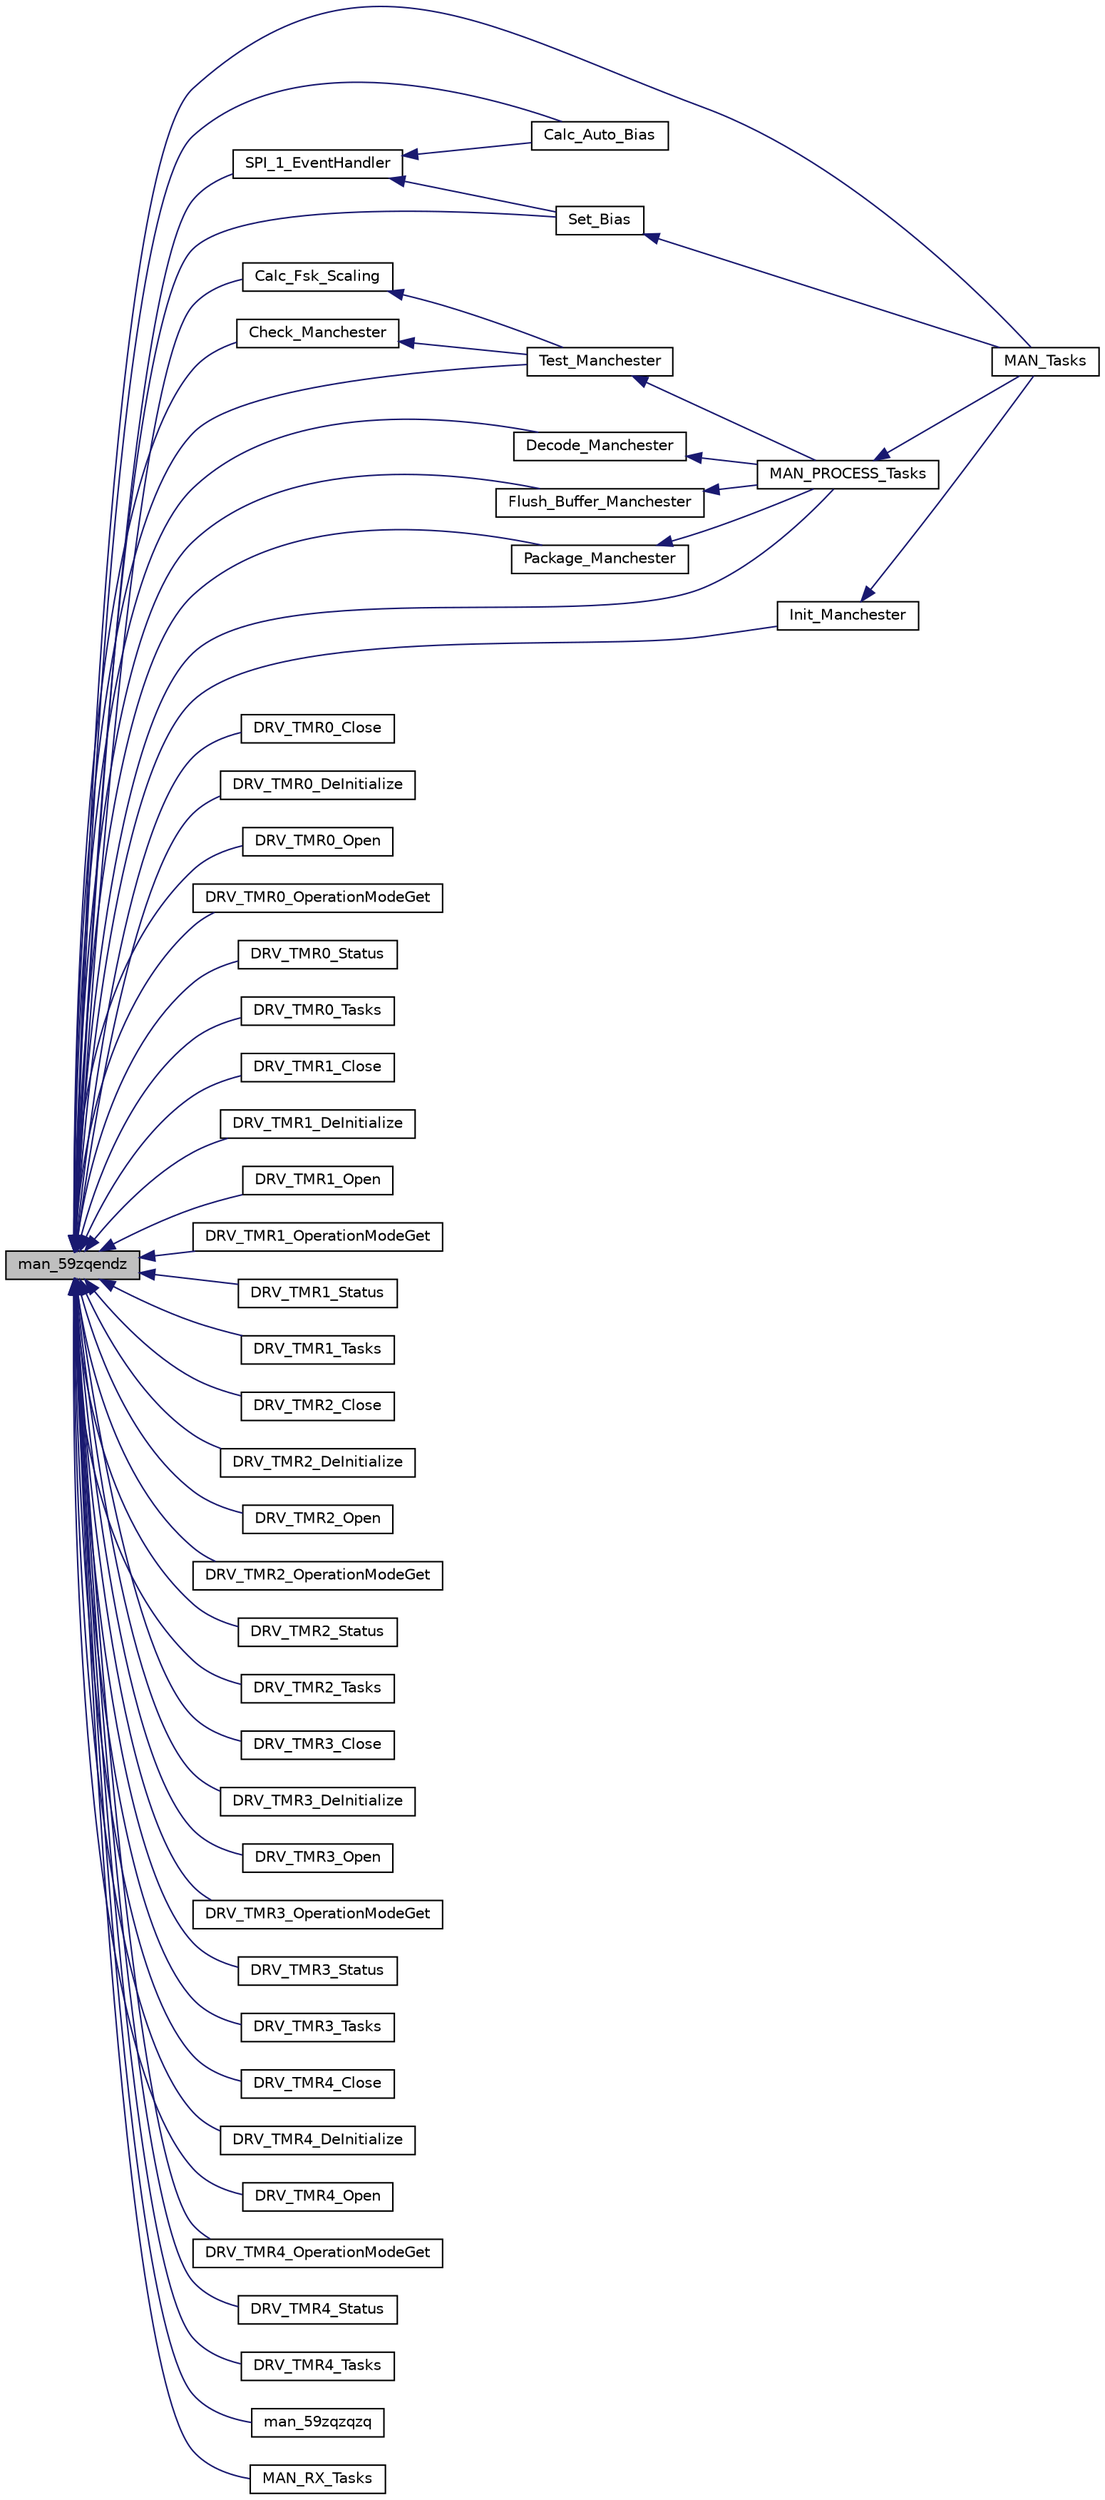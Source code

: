 digraph "man_59zqendz"
{
  edge [fontname="Helvetica",fontsize="10",labelfontname="Helvetica",labelfontsize="10"];
  node [fontname="Helvetica",fontsize="10",shape=record];
  rankdir="LR";
  Node695 [label="man_59zqendz",height=0.2,width=0.4,color="black", fillcolor="grey75", style="filled", fontcolor="black"];
  Node695 -> Node696 [dir="back",color="midnightblue",fontsize="10",style="solid",fontname="Helvetica"];
  Node696 [label="Calc_Auto_Bias",height=0.2,width=0.4,color="black", fillcolor="white", style="filled",URL="$man_8h.html#a79c8991934c8f0d67abdbe2b4f26e592"];
  Node695 -> Node697 [dir="back",color="midnightblue",fontsize="10",style="solid",fontname="Helvetica"];
  Node697 [label="Calc_Fsk_Scaling",height=0.2,width=0.4,color="black", fillcolor="white", style="filled",URL="$inszt__man_8c.html#a82d3433cbecf243a28310018045ecde7"];
  Node697 -> Node698 [dir="back",color="midnightblue",fontsize="10",style="solid",fontname="Helvetica"];
  Node698 [label="Test_Manchester",height=0.2,width=0.4,color="black", fillcolor="white", style="filled",URL="$inszt__man_8c.html#a58180a4bddf2eb82b49ce86257a95346"];
  Node698 -> Node699 [dir="back",color="midnightblue",fontsize="10",style="solid",fontname="Helvetica"];
  Node699 [label="MAN_PROCESS_Tasks",height=0.2,width=0.4,color="black", fillcolor="white", style="filled",URL="$inszt__man_8c.html#a48e348dab43f9719d4c7f62dcdc91ccf"];
  Node699 -> Node700 [dir="back",color="midnightblue",fontsize="10",style="solid",fontname="Helvetica"];
  Node700 [label="MAN_Tasks",height=0.2,width=0.4,color="black", fillcolor="white", style="filled",URL="$man_8h.html#aee1e768706fd21921cca7b874ff4f232"];
  Node695 -> Node701 [dir="back",color="midnightblue",fontsize="10",style="solid",fontname="Helvetica"];
  Node701 [label="Check_Manchester",height=0.2,width=0.4,color="black", fillcolor="white", style="filled",URL="$inszt__man_8c.html#a653be1ca5b495ee295bde5bd931266bb"];
  Node701 -> Node698 [dir="back",color="midnightblue",fontsize="10",style="solid",fontname="Helvetica"];
  Node695 -> Node702 [dir="back",color="midnightblue",fontsize="10",style="solid",fontname="Helvetica"];
  Node702 [label="Decode_Manchester",height=0.2,width=0.4,color="black", fillcolor="white", style="filled",URL="$inszt__man_8c.html#a13522a68ae4202d7ad7f75781262684f"];
  Node702 -> Node699 [dir="back",color="midnightblue",fontsize="10",style="solid",fontname="Helvetica"];
  Node695 -> Node703 [dir="back",color="midnightblue",fontsize="10",style="solid",fontname="Helvetica"];
  Node703 [label="DRV_TMR0_Close",height=0.2,width=0.4,color="black", fillcolor="white", style="filled",URL="$inszt__man_8c.html#a32eae35a1e64a44969e70c746ec9cdc2"];
  Node695 -> Node704 [dir="back",color="midnightblue",fontsize="10",style="solid",fontname="Helvetica"];
  Node704 [label="DRV_TMR0_DeInitialize",height=0.2,width=0.4,color="black", fillcolor="white", style="filled",URL="$inszt__man_8c.html#ac35e22ce2277246569aa15a0142f42de"];
  Node695 -> Node705 [dir="back",color="midnightblue",fontsize="10",style="solid",fontname="Helvetica"];
  Node705 [label="DRV_TMR0_Open",height=0.2,width=0.4,color="black", fillcolor="white", style="filled",URL="$inszt__man_8c.html#a6185be0b1acc5308100e9c168c6d9882"];
  Node695 -> Node706 [dir="back",color="midnightblue",fontsize="10",style="solid",fontname="Helvetica"];
  Node706 [label="DRV_TMR0_OperationModeGet",height=0.2,width=0.4,color="black", fillcolor="white", style="filled",URL="$inszt__man_8c.html#a75154e72363837310412c5f0f77ca99b"];
  Node695 -> Node707 [dir="back",color="midnightblue",fontsize="10",style="solid",fontname="Helvetica"];
  Node707 [label="DRV_TMR0_Status",height=0.2,width=0.4,color="black", fillcolor="white", style="filled",URL="$inszt__man_8c.html#aa0b45abb3787c0b80fba63077983fda6"];
  Node695 -> Node708 [dir="back",color="midnightblue",fontsize="10",style="solid",fontname="Helvetica"];
  Node708 [label="DRV_TMR0_Tasks",height=0.2,width=0.4,color="black", fillcolor="white", style="filled",URL="$inszt__man_8c.html#a074ed24077060483c762988f726d23e9"];
  Node695 -> Node709 [dir="back",color="midnightblue",fontsize="10",style="solid",fontname="Helvetica"];
  Node709 [label="DRV_TMR1_Close",height=0.2,width=0.4,color="black", fillcolor="white", style="filled",URL="$inszt__man_8c.html#a6a5cde4bb2a1f040394eff6085aa1d59"];
  Node695 -> Node710 [dir="back",color="midnightblue",fontsize="10",style="solid",fontname="Helvetica"];
  Node710 [label="DRV_TMR1_DeInitialize",height=0.2,width=0.4,color="black", fillcolor="white", style="filled",URL="$inszt__man_8c.html#abf7739f5097a1ceff5268ea070a35c9e"];
  Node695 -> Node711 [dir="back",color="midnightblue",fontsize="10",style="solid",fontname="Helvetica"];
  Node711 [label="DRV_TMR1_Open",height=0.2,width=0.4,color="black", fillcolor="white", style="filled",URL="$inszt__man_8c.html#ac23662f1a2e62aff3d8576b4fb403b5e"];
  Node695 -> Node712 [dir="back",color="midnightblue",fontsize="10",style="solid",fontname="Helvetica"];
  Node712 [label="DRV_TMR1_OperationModeGet",height=0.2,width=0.4,color="black", fillcolor="white", style="filled",URL="$inszt__man_8c.html#a2ddcb52c248a14db2f5d3cc2b8396b4d"];
  Node695 -> Node713 [dir="back",color="midnightblue",fontsize="10",style="solid",fontname="Helvetica"];
  Node713 [label="DRV_TMR1_Status",height=0.2,width=0.4,color="black", fillcolor="white", style="filled",URL="$inszt__man_8c.html#af0b509a65d0cc40830845f905e72f383"];
  Node695 -> Node714 [dir="back",color="midnightblue",fontsize="10",style="solid",fontname="Helvetica"];
  Node714 [label="DRV_TMR1_Tasks",height=0.2,width=0.4,color="black", fillcolor="white", style="filled",URL="$inszt__man_8c.html#a0c01e1083b80ad88b2bc0fae758b1f0e"];
  Node695 -> Node715 [dir="back",color="midnightblue",fontsize="10",style="solid",fontname="Helvetica"];
  Node715 [label="DRV_TMR2_Close",height=0.2,width=0.4,color="black", fillcolor="white", style="filled",URL="$inszt__man_8c.html#a5ad44e5f36f8a566c396331e7c08c15d"];
  Node695 -> Node716 [dir="back",color="midnightblue",fontsize="10",style="solid",fontname="Helvetica"];
  Node716 [label="DRV_TMR2_DeInitialize",height=0.2,width=0.4,color="black", fillcolor="white", style="filled",URL="$inszt__man_8c.html#a0aa800750e31f5d3aea0afcd7faa41fe"];
  Node695 -> Node717 [dir="back",color="midnightblue",fontsize="10",style="solid",fontname="Helvetica"];
  Node717 [label="DRV_TMR2_Open",height=0.2,width=0.4,color="black", fillcolor="white", style="filled",URL="$inszt__man_8c.html#ae3ec2e7d926f1dfcf4d5b4ec3f4452b1"];
  Node695 -> Node718 [dir="back",color="midnightblue",fontsize="10",style="solid",fontname="Helvetica"];
  Node718 [label="DRV_TMR2_OperationModeGet",height=0.2,width=0.4,color="black", fillcolor="white", style="filled",URL="$inszt__man_8c.html#aaec612bc5ca6823e226aa9e168f0f7e4"];
  Node695 -> Node719 [dir="back",color="midnightblue",fontsize="10",style="solid",fontname="Helvetica"];
  Node719 [label="DRV_TMR2_Status",height=0.2,width=0.4,color="black", fillcolor="white", style="filled",URL="$inszt__man_8c.html#ab66021f387d5cbb3e7ab20b7718aa773"];
  Node695 -> Node720 [dir="back",color="midnightblue",fontsize="10",style="solid",fontname="Helvetica"];
  Node720 [label="DRV_TMR2_Tasks",height=0.2,width=0.4,color="black", fillcolor="white", style="filled",URL="$inszt__man_8c.html#a4cae103296c260a0cacd0bfbb02abec6"];
  Node695 -> Node721 [dir="back",color="midnightblue",fontsize="10",style="solid",fontname="Helvetica"];
  Node721 [label="DRV_TMR3_Close",height=0.2,width=0.4,color="black", fillcolor="white", style="filled",URL="$inszt__man_8c.html#a5dd9fa4b5c96ae83f17ed22952b3526b"];
  Node695 -> Node722 [dir="back",color="midnightblue",fontsize="10",style="solid",fontname="Helvetica"];
  Node722 [label="DRV_TMR3_DeInitialize",height=0.2,width=0.4,color="black", fillcolor="white", style="filled",URL="$inszt__man_8c.html#a51119949a1b0dc2ade9d15cd3eef3cf9"];
  Node695 -> Node723 [dir="back",color="midnightblue",fontsize="10",style="solid",fontname="Helvetica"];
  Node723 [label="DRV_TMR3_Open",height=0.2,width=0.4,color="black", fillcolor="white", style="filled",URL="$inszt__man_8c.html#a14def85d2721c6fe7a0f52e5da985745"];
  Node695 -> Node724 [dir="back",color="midnightblue",fontsize="10",style="solid",fontname="Helvetica"];
  Node724 [label="DRV_TMR3_OperationModeGet",height=0.2,width=0.4,color="black", fillcolor="white", style="filled",URL="$inszt__man_8c.html#aba3d374b5742c8fed77fb9c5125906e8"];
  Node695 -> Node725 [dir="back",color="midnightblue",fontsize="10",style="solid",fontname="Helvetica"];
  Node725 [label="DRV_TMR3_Status",height=0.2,width=0.4,color="black", fillcolor="white", style="filled",URL="$inszt__man_8c.html#ab337820f2261ee63bfbdbe91f999de92"];
  Node695 -> Node726 [dir="back",color="midnightblue",fontsize="10",style="solid",fontname="Helvetica"];
  Node726 [label="DRV_TMR3_Tasks",height=0.2,width=0.4,color="black", fillcolor="white", style="filled",URL="$inszt__man_8c.html#ac4622292b2dab66f9b5ae9778db08478"];
  Node695 -> Node727 [dir="back",color="midnightblue",fontsize="10",style="solid",fontname="Helvetica"];
  Node727 [label="DRV_TMR4_Close",height=0.2,width=0.4,color="black", fillcolor="white", style="filled",URL="$inszt__man_8c.html#abca98245dd4f6348cc96c19911fa2f7f"];
  Node695 -> Node728 [dir="back",color="midnightblue",fontsize="10",style="solid",fontname="Helvetica"];
  Node728 [label="DRV_TMR4_DeInitialize",height=0.2,width=0.4,color="black", fillcolor="white", style="filled",URL="$inszt__man_8c.html#a24315793d9553d184024aea496534bc5"];
  Node695 -> Node729 [dir="back",color="midnightblue",fontsize="10",style="solid",fontname="Helvetica"];
  Node729 [label="DRV_TMR4_Open",height=0.2,width=0.4,color="black", fillcolor="white", style="filled",URL="$inszt__man_8c.html#a6e2c39c5a9d8b23859be0e673b43b1b9"];
  Node695 -> Node730 [dir="back",color="midnightblue",fontsize="10",style="solid",fontname="Helvetica"];
  Node730 [label="DRV_TMR4_OperationModeGet",height=0.2,width=0.4,color="black", fillcolor="white", style="filled",URL="$inszt__man_8c.html#ad47780c4b3a36ef4f64841b0106a751d"];
  Node695 -> Node731 [dir="back",color="midnightblue",fontsize="10",style="solid",fontname="Helvetica"];
  Node731 [label="DRV_TMR4_Status",height=0.2,width=0.4,color="black", fillcolor="white", style="filled",URL="$inszt__man_8c.html#aeb55a9257642cf221bcb641b25033668"];
  Node695 -> Node732 [dir="back",color="midnightblue",fontsize="10",style="solid",fontname="Helvetica"];
  Node732 [label="DRV_TMR4_Tasks",height=0.2,width=0.4,color="black", fillcolor="white", style="filled",URL="$inszt__man_8c.html#a97a4bb302673812056f8ad54ea70b59e"];
  Node695 -> Node733 [dir="back",color="midnightblue",fontsize="10",style="solid",fontname="Helvetica"];
  Node733 [label="Flush_Buffer_Manchester",height=0.2,width=0.4,color="black", fillcolor="white", style="filled",URL="$inszt__man_8c.html#a8484abd08ba8477e838ac11c4fcb61ab"];
  Node733 -> Node699 [dir="back",color="midnightblue",fontsize="10",style="solid",fontname="Helvetica"];
  Node695 -> Node734 [dir="back",color="midnightblue",fontsize="10",style="solid",fontname="Helvetica"];
  Node734 [label="Init_Manchester",height=0.2,width=0.4,color="black", fillcolor="white", style="filled",URL="$inszt__man_8c.html#ac73870f9c673e09d1042e2ead07cf580"];
  Node734 -> Node700 [dir="back",color="midnightblue",fontsize="10",style="solid",fontname="Helvetica"];
  Node695 -> Node735 [dir="back",color="midnightblue",fontsize="10",style="solid",fontname="Helvetica"];
  Node735 [label="man_59zqzqzq",height=0.2,width=0.4,color="black", fillcolor="white", style="filled",URL="$inszt__man_8c.html#a72f62879e0242175a15890b5ef89f14a"];
  Node695 -> Node699 [dir="back",color="midnightblue",fontsize="10",style="solid",fontname="Helvetica"];
  Node695 -> Node736 [dir="back",color="midnightblue",fontsize="10",style="solid",fontname="Helvetica"];
  Node736 [label="MAN_RX_Tasks",height=0.2,width=0.4,color="black", fillcolor="white", style="filled",URL="$man_8h.html#afe8669f869fe797af01b4f4793cb2669"];
  Node695 -> Node700 [dir="back",color="midnightblue",fontsize="10",style="solid",fontname="Helvetica"];
  Node695 -> Node737 [dir="back",color="midnightblue",fontsize="10",style="solid",fontname="Helvetica"];
  Node737 [label="Package_Manchester",height=0.2,width=0.4,color="black", fillcolor="white", style="filled",URL="$inszt__man_8c.html#a41fe484b9958d08645d0b49446bc315d"];
  Node737 -> Node699 [dir="back",color="midnightblue",fontsize="10",style="solid",fontname="Helvetica"];
  Node695 -> Node738 [dir="back",color="midnightblue",fontsize="10",style="solid",fontname="Helvetica"];
  Node738 [label="Set_Bias",height=0.2,width=0.4,color="black", fillcolor="white", style="filled",URL="$man_8h.html#a7355c6632ff2d461ff086c99ed3dcc15"];
  Node738 -> Node700 [dir="back",color="midnightblue",fontsize="10",style="solid",fontname="Helvetica"];
  Node695 -> Node739 [dir="back",color="midnightblue",fontsize="10",style="solid",fontname="Helvetica"];
  Node739 [label="SPI_1_EventHandler",height=0.2,width=0.4,color="black", fillcolor="white", style="filled",URL="$inszt__man_8c.html#a1ea095adfd379cc60bdddd4268587f9a"];
  Node739 -> Node696 [dir="back",color="midnightblue",fontsize="10",style="solid",fontname="Helvetica"];
  Node739 -> Node738 [dir="back",color="midnightblue",fontsize="10",style="solid",fontname="Helvetica"];
  Node695 -> Node698 [dir="back",color="midnightblue",fontsize="10",style="solid",fontname="Helvetica"];
}
